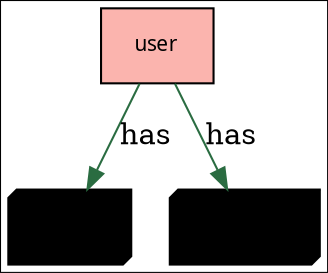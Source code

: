 digraph G {
    node[shape=rectangle, fontname=Tahoma, fontsize=10, style="filled",
        gradientangle="270", fillcolor="bisque", colorscheme="pastel19"]
  	colorscheme="pastel19"
    cluster=true;

	user [fillcolor="1"]
		
	    "new-user" [label="new-user" shape="box3d"]
	    
	    "user" -> "new-user" [color="#2A6C41" label="has"]
	    
		
	    "watch-video" [label="watch-video" shape="box3d"]
	    
	    "user" -> "watch-video" [color="#2A6C41" label="has"]
	    
	
}

